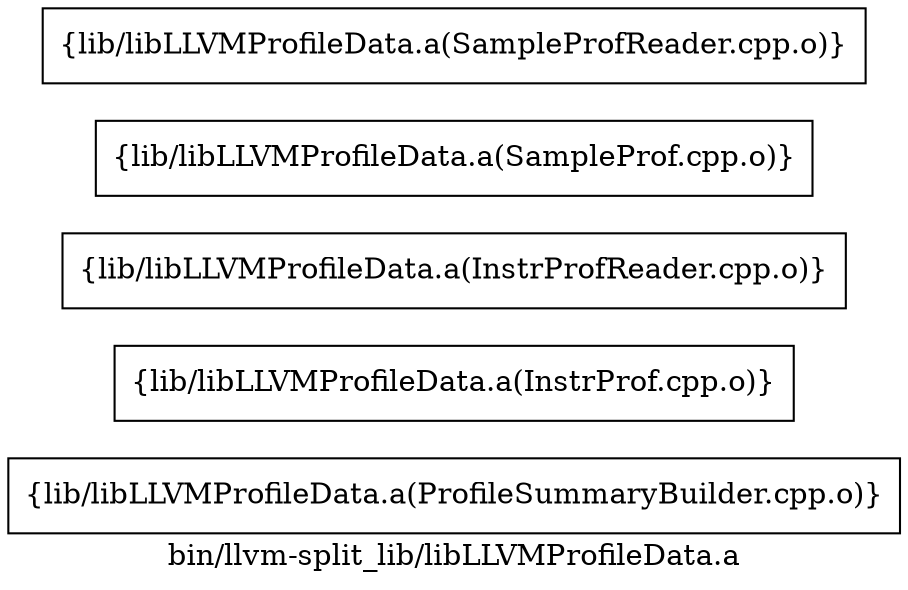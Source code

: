 digraph "bin/llvm-split_lib/libLLVMProfileData.a" {
	label="bin/llvm-split_lib/libLLVMProfileData.a";
	rankdir=LR;

	Node0x55fc3f6eda58 [shape=record,shape=box,group=0,label="{lib/libLLVMProfileData.a(ProfileSummaryBuilder.cpp.o)}"];
	Node0x55fc3f6edaf8 [shape=record,shape=box,group=0,label="{lib/libLLVMProfileData.a(InstrProf.cpp.o)}"];
	Node0x55fc3f6ee818 [shape=record,shape=box,group=0,label="{lib/libLLVMProfileData.a(InstrProfReader.cpp.o)}"];
	Node0x55fc3f6ee228 [shape=record,shape=box,group=0,label="{lib/libLLVMProfileData.a(SampleProf.cpp.o)}"];
	Node0x55fc3f6e4a48 [shape=record,shape=box,group=0,label="{lib/libLLVMProfileData.a(SampleProfReader.cpp.o)}"];
}
